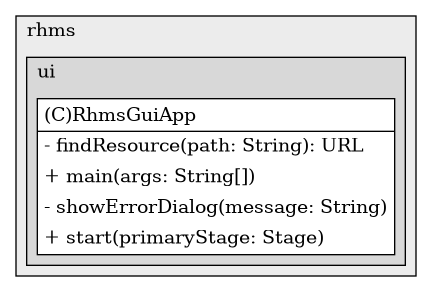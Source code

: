 @startuml

/' diagram meta data start
config=StructureConfiguration;
{
  "projectClassification": {
    "searchMode": "OpenProject", // OpenProject, AllProjects
    "includedProjects": "",
    "pathEndKeywords": "*.impl",
    "isClientPath": "",
    "isClientName": "",
    "isTestPath": "",
    "isTestName": "",
    "isMappingPath": "",
    "isMappingName": "",
    "isDataAccessPath": "",
    "isDataAccessName": "",
    "isDataStructurePath": "",
    "isDataStructureName": "",
    "isInterfaceStructuresPath": "",
    "isInterfaceStructuresName": "",
    "isEntryPointPath": "",
    "isEntryPointName": "",
    "treatFinalFieldsAsMandatory": false
  },
  "graphRestriction": {
    "classPackageExcludeFilter": "",
    "classPackageIncludeFilter": "",
    "classNameExcludeFilter": "",
    "classNameIncludeFilter": "",
    "methodNameExcludeFilter": "",
    "methodNameIncludeFilter": "",
    "removeByInheritance": "", // inheritance/annotation based filtering is done in a second step
    "removeByAnnotation": "",
    "removeByClassPackage": "", // cleanup the graph after inheritance/annotation based filtering is done
    "removeByClassName": "",
    "cutMappings": false,
    "cutEnum": true,
    "cutTests": true,
    "cutClient": true,
    "cutDataAccess": false,
    "cutInterfaceStructures": false,
    "cutDataStructures": false,
    "cutGetterAndSetter": true,
    "cutConstructors": true
  },
  "graphTraversal": {
    "forwardDepth": 3,
    "backwardDepth": 3,
    "classPackageExcludeFilter": "",
    "classPackageIncludeFilter": "",
    "classNameExcludeFilter": "",
    "classNameIncludeFilter": "",
    "methodNameExcludeFilter": "",
    "methodNameIncludeFilter": "",
    "hideMappings": false,
    "hideDataStructures": false,
    "hidePrivateMethods": true,
    "hideInterfaceCalls": true, // indirection: implementation -> interface (is hidden) -> implementation
    "onlyShowApplicationEntryPoints": false, // root node is included
    "useMethodCallsForStructureDiagram": "ForwardOnly" // ForwardOnly, BothDirections, No
  },
  "details": {
    "aggregation": "GroupByClass", // ByClass, GroupByClass, None
    "showClassGenericTypes": true,
    "showMethods": true,
    "showMethodParameterNames": true,
    "showMethodParameterTypes": true,
    "showMethodReturnType": true,
    "showPackageLevels": 2,
    "showDetailedClassStructure": true
  },
  "rootClass": "com.rhms.ui.RhmsGuiApp",
  "extensionCallbackMethod": "" // qualified.class.name#methodName - signature: public static String method(String)
}
diagram meta data end '/



digraph g {
    rankdir="TB"
    splines=polyline
    

'nodes 
subgraph cluster_3499612 { 
   	label=rhms
	labeljust=l
	fillcolor="#ececec"
	style=filled
   
   subgraph cluster_1177773926 { 
   	label=ui
	labeljust=l
	fillcolor="#d8d8d8"
	style=filled
   
   RhmsGuiApp1844058119[
	label=<<TABLE BORDER="1" CELLBORDER="0" CELLPADDING="4" CELLSPACING="0">
<TR><TD ALIGN="LEFT" >(C)RhmsGuiApp</TD></TR>
<HR/>
<TR><TD ALIGN="LEFT" >- findResource(path: String): URL</TD></TR>
<TR><TD ALIGN="LEFT" >+ main(args: String[])</TD></TR>
<TR><TD ALIGN="LEFT" >- showErrorDialog(message: String)</TD></TR>
<TR><TD ALIGN="LEFT" >+ start(primaryStage: Stage)</TD></TR>
</TABLE>>
	style=filled
	margin=0
	shape=plaintext
	fillcolor="#FFFFFF"
];
} 
} 

'edges    

    
}
@enduml